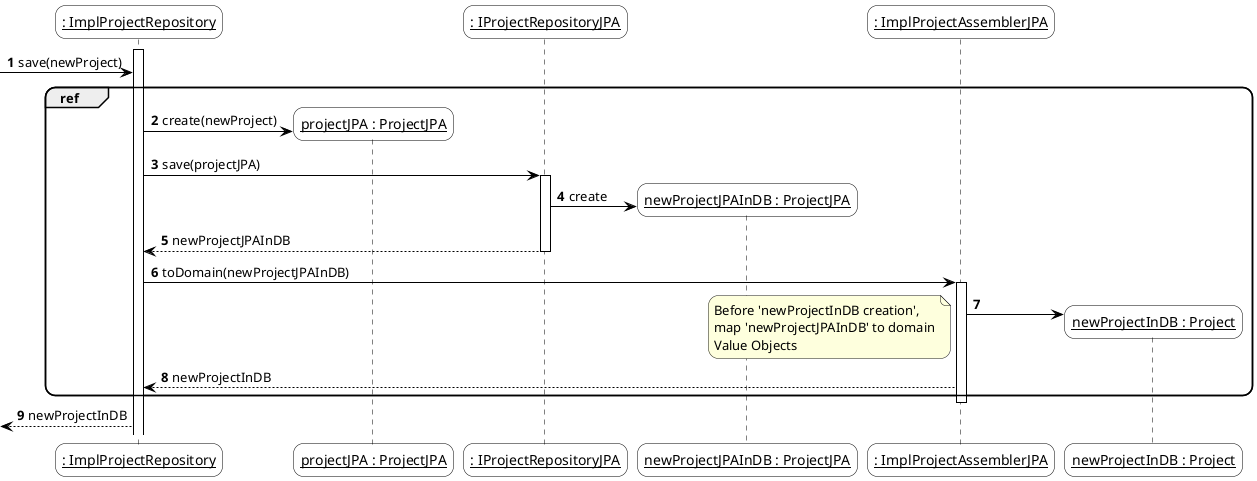 @startuml
'https://plantuml.com/sequence-diagramskinparam sequenceArrowThickness 2
skinparam roundcorner 20
skinparam maxmessagesize 0
skinparam sequenceParticipant underline
skinparam sequence {
ArrowColor black
ActorBorderColor #black
LifeLineBorderColor black
LifeLineBackgroundColor white
ParticipantBorderColor black
ParticipantBackgroundColor #transparent
ParticipantFontName Aapex
ParticipantFontSize 14
ParticipantFontColor black
ActorBackgroundColor #transparent
ActorFontColor black
ActorFontSize 14
ActorFontName Aapex
}
autonumber


activate ": ImplProjectRepository"

-> ": ImplProjectRepository" : save(newProject)

    group ref
        ": ImplProjectRepository" -> "projectJPA : ProjectJPA" ** : create(newProject)

        ": ImplProjectRepository" -> ": IProjectRepositoryJPA" ++ : save(projectJPA)

        ": IProjectRepositoryJPA" -> "newProjectJPAInDB : ProjectJPA" ** : create

        ": IProjectRepositoryJPA" --> ": ImplProjectRepository" : newProjectJPAInDB

        deactivate

        ": ImplProjectRepository" -> ": ImplProjectAssemblerJPA" ++ : toDomain(newProjectJPAInDB)

        ": ImplProjectAssemblerJPA" -> "newProjectInDB : Project" **

        note left
            Before 'newProjectInDB creation',
            map 'newProjectJPAInDB' to domain
            Value Objects
        endnote

        ": ImplProjectAssemblerJPA" --> ": ImplProjectRepository" : newProjectInDB

    end ref

deactivate

<-- ": ImplProjectRepository" : newProjectInDB

@enduml
